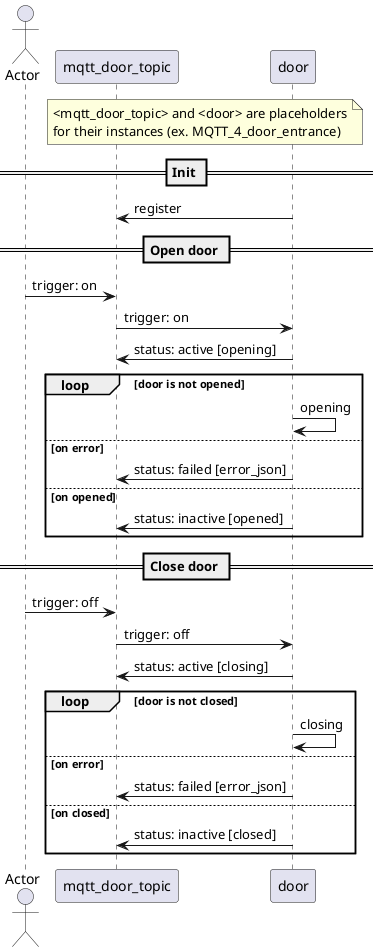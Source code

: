 @startuml group_4_door
actor Actor
participant mqtt_door_topic
participant door
note over mqtt_door_topic, door
    <mqtt_door_topic> and <door> are placeholders
    for their instances (ex. MQTT_4_door_entrance)
end note

== Init ==
door -> mqtt_door_topic: register

== Open door ==
Actor -> mqtt_door_topic: trigger: on
mqtt_door_topic -> door: trigger: on
door -> mqtt_door_topic: status: active [opening]
loop door is not opened
    door -> door: opening
else on error
    door -> mqtt_door_topic: status: failed [error_json]
else on opened
    door -> mqtt_door_topic: status: inactive [opened]
end

== Close door ==
Actor -> mqtt_door_topic: trigger: off
mqtt_door_topic -> door: trigger: off
door -> mqtt_door_topic: status: active [closing]
loop door is not closed
    door -> door: closing
else on error
    door -> mqtt_door_topic: status: failed [error_json]
else on closed
    door -> mqtt_door_topic: status: inactive [closed]
end
@enduml